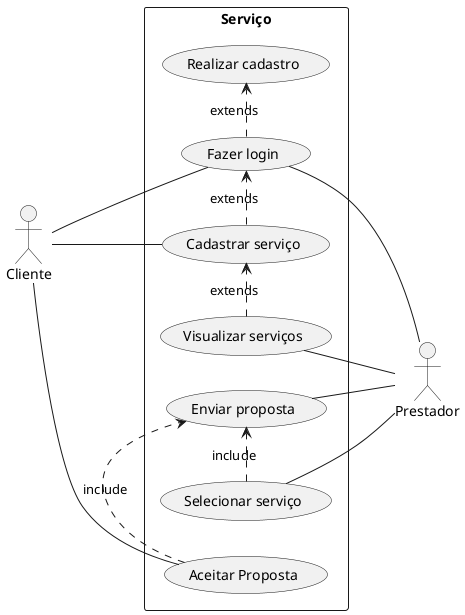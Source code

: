 @startuml
left to right direction
skinparam packageStyle rectangle
actor Prestador
actor Cliente
rectangle Serviço {
  Cliente -- (Fazer login)
  (Fazer login) .> (Realizar cadastro) : extends
  Cliente -- (Cadastrar serviço)
  (Cadastrar serviço).>(Fazer login) : extends
  (Fazer login) -- Prestador
  (Selecionar serviço) -- Prestador
  (Visualizar serviços) .> (Cadastrar serviço) : extends
  (Visualizar serviços) -- Prestador 
  Cliente -- (Aceitar Proposta)
  (Enviar proposta) -- Prestador
  (Selecionar serviço) .> (Enviar proposta) : include 
  (Aceitar Proposta).> (Enviar proposta) : include 
}
@enduml